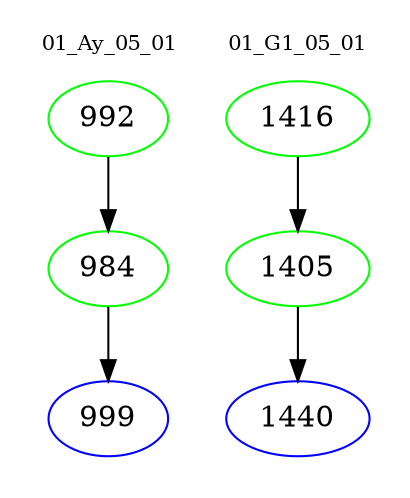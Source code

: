 digraph{
subgraph cluster_0 {
color = white
label = "01_Ay_05_01";
fontsize=10;
T0_992 [label="992", color="green"]
T0_992 -> T0_984 [color="black"]
T0_984 [label="984", color="green"]
T0_984 -> T0_999 [color="black"]
T0_999 [label="999", color="blue"]
}
subgraph cluster_1 {
color = white
label = "01_G1_05_01";
fontsize=10;
T1_1416 [label="1416", color="green"]
T1_1416 -> T1_1405 [color="black"]
T1_1405 [label="1405", color="green"]
T1_1405 -> T1_1440 [color="black"]
T1_1440 [label="1440", color="blue"]
}
}
